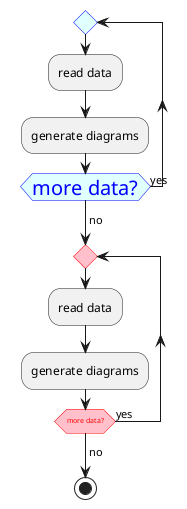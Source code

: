{
  "sha1": "5k9lmcevl869aba1np3tn7rzl8yjq24",
  "insertion": {
    "when": "2024-05-30T20:48:20.762Z",
    "url": "https://github.com/plantuml/plantuml/issues/1629",
    "user": "plantuml@gmail.com"
  }
}
@startuml
<style>
activityDiagram {
  diamond {
    LineColor blue
    BackgroundColor lightCyan
    FontColor blue
    FontSize 20
  }
}
</style>

repeat
  :read data;
  :generate diagrams;
repeat while (more data?) is (yes)
->no;

<style>
activityDiagram {
  diamond {
    LineColor red
    BackgroundColor pink
    FontColor red
    FontSize 7
  }
}
</style>
repeat
  :read data;
  :generate diagrams;
repeat while (more data?) is (yes)
->no;
stop
@enduml
